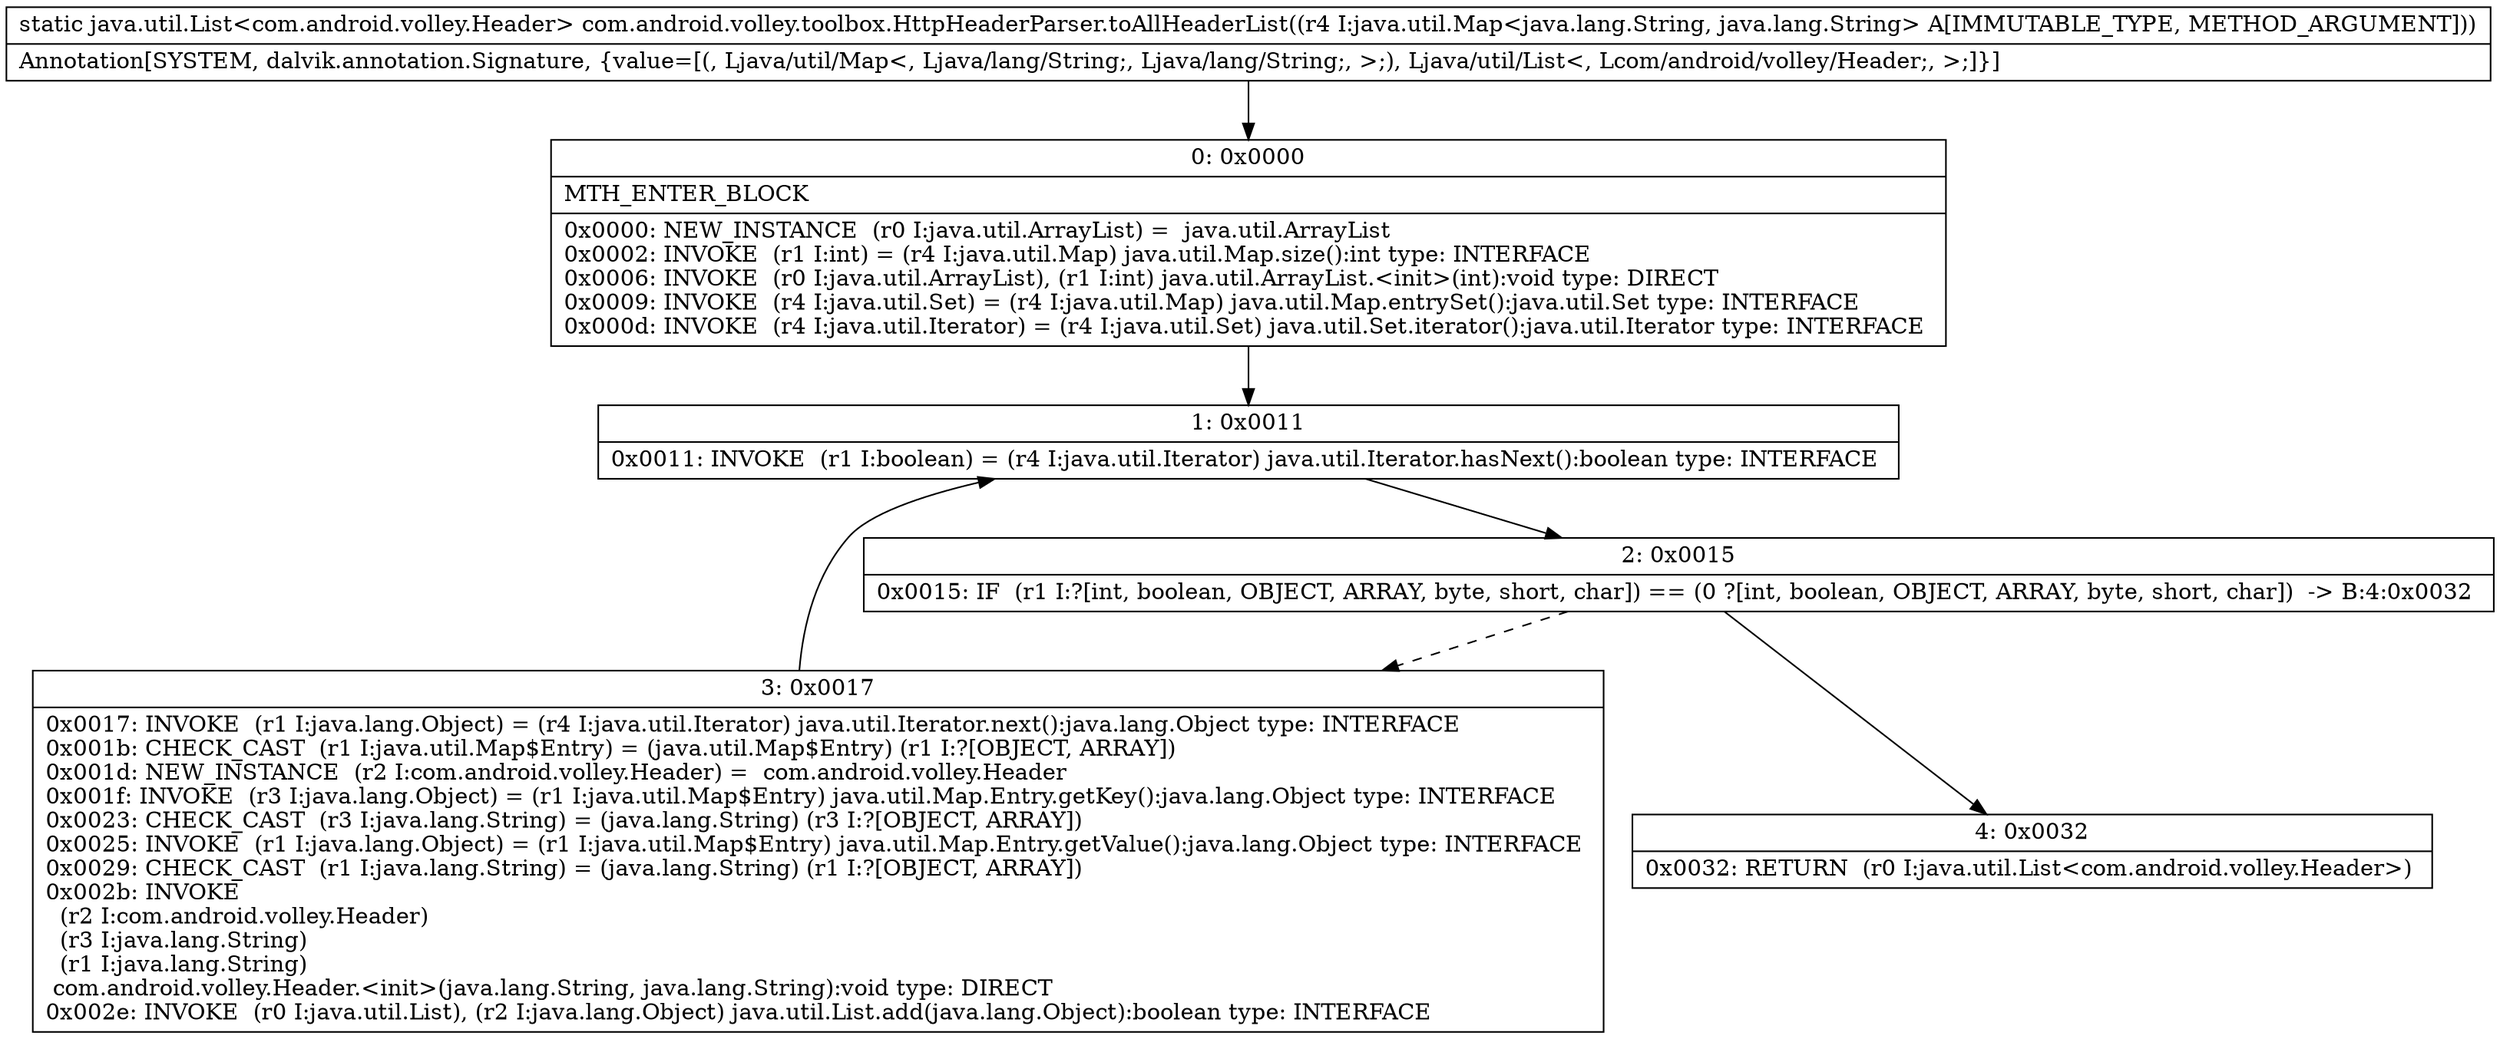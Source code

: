 digraph "CFG forcom.android.volley.toolbox.HttpHeaderParser.toAllHeaderList(Ljava\/util\/Map;)Ljava\/util\/List;" {
Node_0 [shape=record,label="{0\:\ 0x0000|MTH_ENTER_BLOCK\l|0x0000: NEW_INSTANCE  (r0 I:java.util.ArrayList) =  java.util.ArrayList \l0x0002: INVOKE  (r1 I:int) = (r4 I:java.util.Map) java.util.Map.size():int type: INTERFACE \l0x0006: INVOKE  (r0 I:java.util.ArrayList), (r1 I:int) java.util.ArrayList.\<init\>(int):void type: DIRECT \l0x0009: INVOKE  (r4 I:java.util.Set) = (r4 I:java.util.Map) java.util.Map.entrySet():java.util.Set type: INTERFACE \l0x000d: INVOKE  (r4 I:java.util.Iterator) = (r4 I:java.util.Set) java.util.Set.iterator():java.util.Iterator type: INTERFACE \l}"];
Node_1 [shape=record,label="{1\:\ 0x0011|0x0011: INVOKE  (r1 I:boolean) = (r4 I:java.util.Iterator) java.util.Iterator.hasNext():boolean type: INTERFACE \l}"];
Node_2 [shape=record,label="{2\:\ 0x0015|0x0015: IF  (r1 I:?[int, boolean, OBJECT, ARRAY, byte, short, char]) == (0 ?[int, boolean, OBJECT, ARRAY, byte, short, char])  \-\> B:4:0x0032 \l}"];
Node_3 [shape=record,label="{3\:\ 0x0017|0x0017: INVOKE  (r1 I:java.lang.Object) = (r4 I:java.util.Iterator) java.util.Iterator.next():java.lang.Object type: INTERFACE \l0x001b: CHECK_CAST  (r1 I:java.util.Map$Entry) = (java.util.Map$Entry) (r1 I:?[OBJECT, ARRAY]) \l0x001d: NEW_INSTANCE  (r2 I:com.android.volley.Header) =  com.android.volley.Header \l0x001f: INVOKE  (r3 I:java.lang.Object) = (r1 I:java.util.Map$Entry) java.util.Map.Entry.getKey():java.lang.Object type: INTERFACE \l0x0023: CHECK_CAST  (r3 I:java.lang.String) = (java.lang.String) (r3 I:?[OBJECT, ARRAY]) \l0x0025: INVOKE  (r1 I:java.lang.Object) = (r1 I:java.util.Map$Entry) java.util.Map.Entry.getValue():java.lang.Object type: INTERFACE \l0x0029: CHECK_CAST  (r1 I:java.lang.String) = (java.lang.String) (r1 I:?[OBJECT, ARRAY]) \l0x002b: INVOKE  \l  (r2 I:com.android.volley.Header)\l  (r3 I:java.lang.String)\l  (r1 I:java.lang.String)\l com.android.volley.Header.\<init\>(java.lang.String, java.lang.String):void type: DIRECT \l0x002e: INVOKE  (r0 I:java.util.List), (r2 I:java.lang.Object) java.util.List.add(java.lang.Object):boolean type: INTERFACE \l}"];
Node_4 [shape=record,label="{4\:\ 0x0032|0x0032: RETURN  (r0 I:java.util.List\<com.android.volley.Header\>) \l}"];
MethodNode[shape=record,label="{static java.util.List\<com.android.volley.Header\> com.android.volley.toolbox.HttpHeaderParser.toAllHeaderList((r4 I:java.util.Map\<java.lang.String, java.lang.String\> A[IMMUTABLE_TYPE, METHOD_ARGUMENT]))  | Annotation[SYSTEM, dalvik.annotation.Signature, \{value=[(, Ljava\/util\/Map\<, Ljava\/lang\/String;, Ljava\/lang\/String;, \>;), Ljava\/util\/List\<, Lcom\/android\/volley\/Header;, \>;]\}]\l}"];
MethodNode -> Node_0;
Node_0 -> Node_1;
Node_1 -> Node_2;
Node_2 -> Node_3[style=dashed];
Node_2 -> Node_4;
Node_3 -> Node_1;
}


